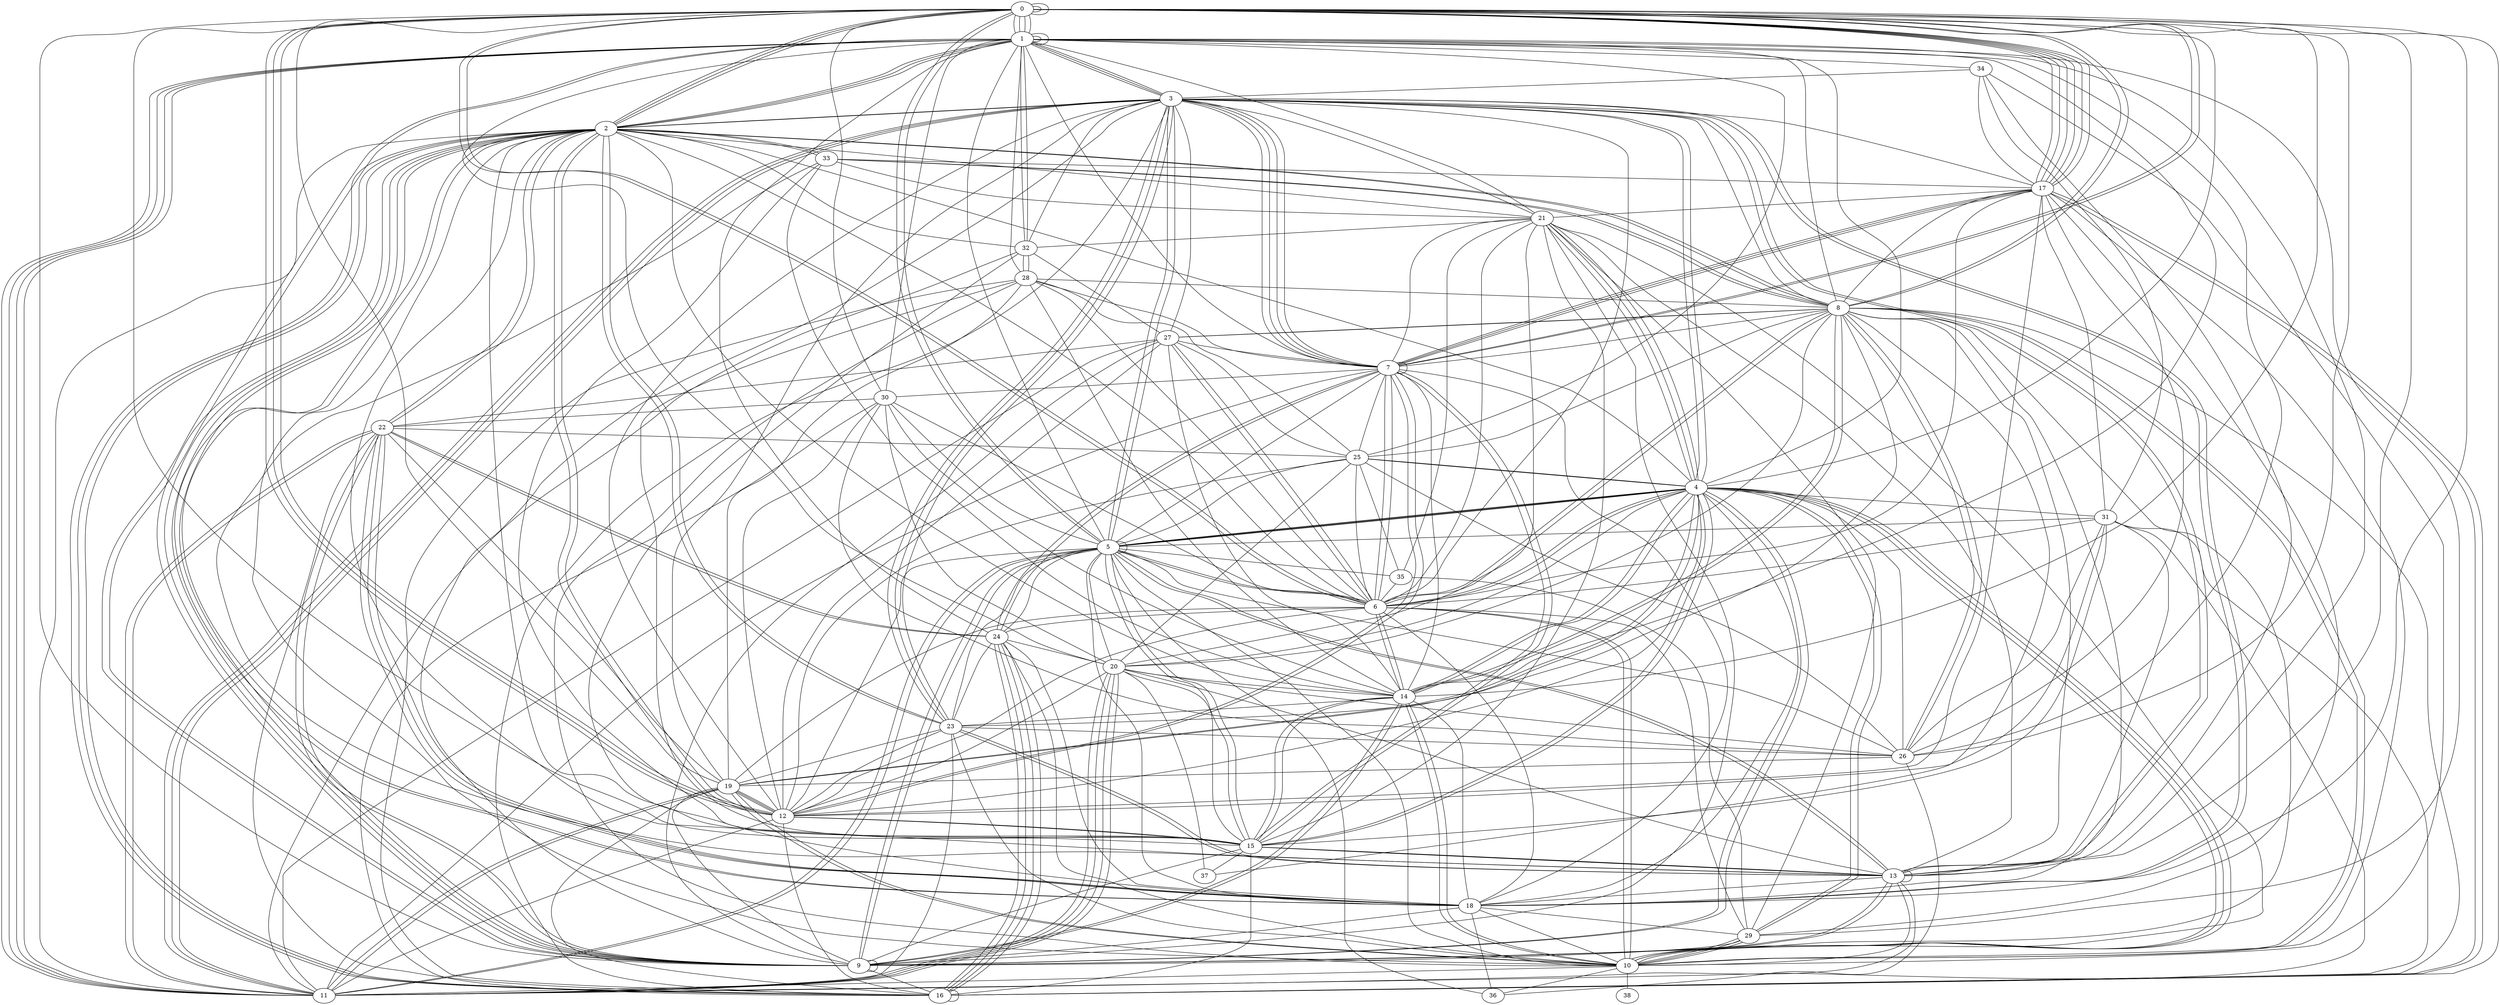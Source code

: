 graph G {
0;
1;
2;
3;
4;
5;
6;
7;
8;
9;
10;
11;
12;
13;
14;
15;
16;
17;
18;
19;
20;
21;
22;
23;
24;
25;
26;
27;
28;
29;
30;
31;
32;
33;
34;
35;
36;
37;
38;
10--4 ;
1--2 ;
20--14 ;
25--27 ;
25--20 ;
19--3 ;
18--22 ;
19--11 ;
14--23 ;
15--33 ;
10--14 ;
13--0 ;
0--16 ;
6--4 ;
2--0 ;
18--2 ;
7--30 ;
6--5 ;
6--0 ;
26--30 ;
21--15 ;
9--4 ;
27--14 ;
30--1 ;
9--27 ;
1--29 ;
3--7 ;
11--22 ;
8--6 ;
22--19 ;
31--17 ;
25--26 ;
21--7 ;
7--24 ;
11--31 ;
1--11 ;
5--3 ;
7--15 ;
14--4 ;
26--8 ;
15--37 ;
1--3 ;
7--7 ;
20--8 ;
24--16 ;
23--3 ;
9--16 ;
37--20 ;
0--17 ;
22--18 ;
23--3 ;
7--6 ;
6--28 ;
3--11 ;
4--2 ;
9--3 ;
5--15 ;
11--32 ;
32--28 ;
2--33 ;
23--2 ;
18--32 ;
16--8 ;
21--4 ;
3--17 ;
25--28 ;
1--28 ;
13--13 ;
1--5 ;
18--2 ;
13--3 ;
35--21 ;
2--11 ;
2--22 ;
22--25 ;
19--12 ;
10--8 ;
1--20 ;
5--7 ;
1--9 ;
12--15 ;
5--15 ;
19--6 ;
1--0 ;
16--2 ;
29--17 ;
11--20 ;
11--27 ;
8--0 ;
5--6 ;
3--5 ;
10--4 ;
0--7 ;
2--9 ;
3--2 ;
8--33 ;
15--16 ;
5--18 ;
18--7 ;
17--16 ;
18--29 ;
25--4 ;
5--23 ;
9--2 ;
14--18 ;
0--6 ;
25--7 ;
21--32 ;
3--13 ;
4--21 ;
4--29 ;
1--32 ;
8--27 ;
3--27 ;
18--8 ;
4--1 ;
27--8 ;
29--10 ;
4--20 ;
21--6 ;
9--4 ;
31--6 ;
14--0 ;
3--2 ;
2--16 ;
17--21 ;
11--3 ;
19--23 ;
26--17 ;
9--22 ;
32--28 ;
14--28 ;
7--15 ;
25--8 ;
14--10 ;
1--11 ;
6--27 ;
2--6 ;
15--13 ;
10--21 ;
11--22 ;
5--11 ;
31--26 ;
3--11 ;
8--0 ;
11--5 ;
13--5 ;
29--6 ;
11--1 ;
31--13 ;
34--3 ;
12--3 ;
8--23 ;
24--16 ;
11--20 ;
30--16 ;
21--1 ;
16--24 ;
26--19 ;
9--5 ;
29--9 ;
12--5 ;
5--10 ;
12--16 ;
1--7 ;
6--8 ;
1--32 ;
4--5 ;
13--1 ;
19--4 ;
28--15 ;
11--19 ;
7--6 ;
11--7 ;
10--18 ;
33--17 ;
8--14 ;
34--13 ;
3--32 ;
10--38 ;
3--21 ;
7--3 ;
19--10 ;
1--34 ;
16--16 ;
0--17 ;
9--1 ;
36--5 ;
4--0 ;
9--14 ;
23--13 ;
10--4 ;
22--2 ;
0--12 ;
5--30 ;
8--26 ;
7--3 ;
11--23 ;
29--35 ;
2--1 ;
30--0 ;
4--29 ;
30--14 ;
24--20 ;
15--14 ;
0--26 ;
1--3 ;
10--11 ;
23--24 ;
5--25 ;
9--9 ;
17--34 ;
23--26 ;
3--4 ;
2--10 ;
16--24 ;
17--0 ;
7--3 ;
8--7 ;
14--6 ;
14--15 ;
18--6 ;
21--33 ;
17--7 ;
6--14 ;
13--23 ;
0--15 ;
1--26 ;
21--13 ;
28--10 ;
33--8 ;
9--13 ;
30--12 ;
2--8 ;
4--18 ;
15--20 ;
0--7 ;
35--6 ;
26--5 ;
23--3 ;
25--4 ;
11--12 ;
16--28 ;
12--15 ;
24--22 ;
5--0 ;
15--4 ;
27--32 ;
0--5 ;
17--8 ;
5--4 ;
0--9 ;
5--4 ;
1--0 ;
29--10 ;
7--14 ;
16--22 ;
2--13 ;
19--16 ;
9--2 ;
4--14 ;
0--17 ;
6--24 ;
13--18 ;
30--20 ;
6--27 ;
3--8 ;
6--25 ;
2--9 ;
12--2 ;
12--0 ;
18--22 ;
15--13 ;
2--32 ;
10--24 ;
17--0 ;
10--36 ;
15--2 ;
25--12 ;
2--14 ;
17--7 ;
14--8 ;
14--9 ;
18--9 ;
4--19 ;
13--20 ;
4--31 ;
19--28 ;
21--20 ;
10--8 ;
4--15 ;
13--5 ;
17--12 ;
18--0 ;
0--0 ;
13--8 ;
9--13 ;
12--7 ;
1--2 ;
20--12 ;
25--35 ;
20--11 ;
27--7 ;
20--5 ;
12--0 ;
16--3 ;
1--24 ;
18--24 ;
10--34 ;
23--12 ;
29--21 ;
31--5 ;
5--35 ;
3--18 ;
0--1 ;
2--23 ;
7--28 ;
31--16 ;
6--30 ;
4--21 ;
6--17 ;
8--1 ;
31--34 ;
0--2 ;
10--19 ;
26--20 ;
1--1 ;
2--8 ;
7--17 ;
4--6 ;
37--8 ;
12--19 ;
12--7 ;
24--5 ;
4--12 ;
20--11 ;
0--17 ;
10--6 ;
9--15 ;
16--2 ;
5--4 ;
27--12 ;
18--3 ;
12--31 ;
9--21 ;
2--0 ;
29--10 ;
13--33 ;
19--12 ;
1--25 ;
30--22 ;
17--10 ;
15--13 ;
19--0 ;
21--2 ;
16--17 ;
23--10 ;
14--1 ;
31--15 ;
0--0 ;
9--5 ;
13--11 ;
4--26 ;
18--36 ;
6--10 ;
9--22 ;
3--4 ;
9--8 ;
28--8 ;
6--12 ;
33--2 ;
5--5 ;
1--11 ;
7--24 ;
26--36 ;
24--22 ;
22--27 ;
1--1 ;
2--12 ;
33--14 ;
19--9 ;
1--3 ;
0--1 ;
3--6 ;
10--13 ;
}
